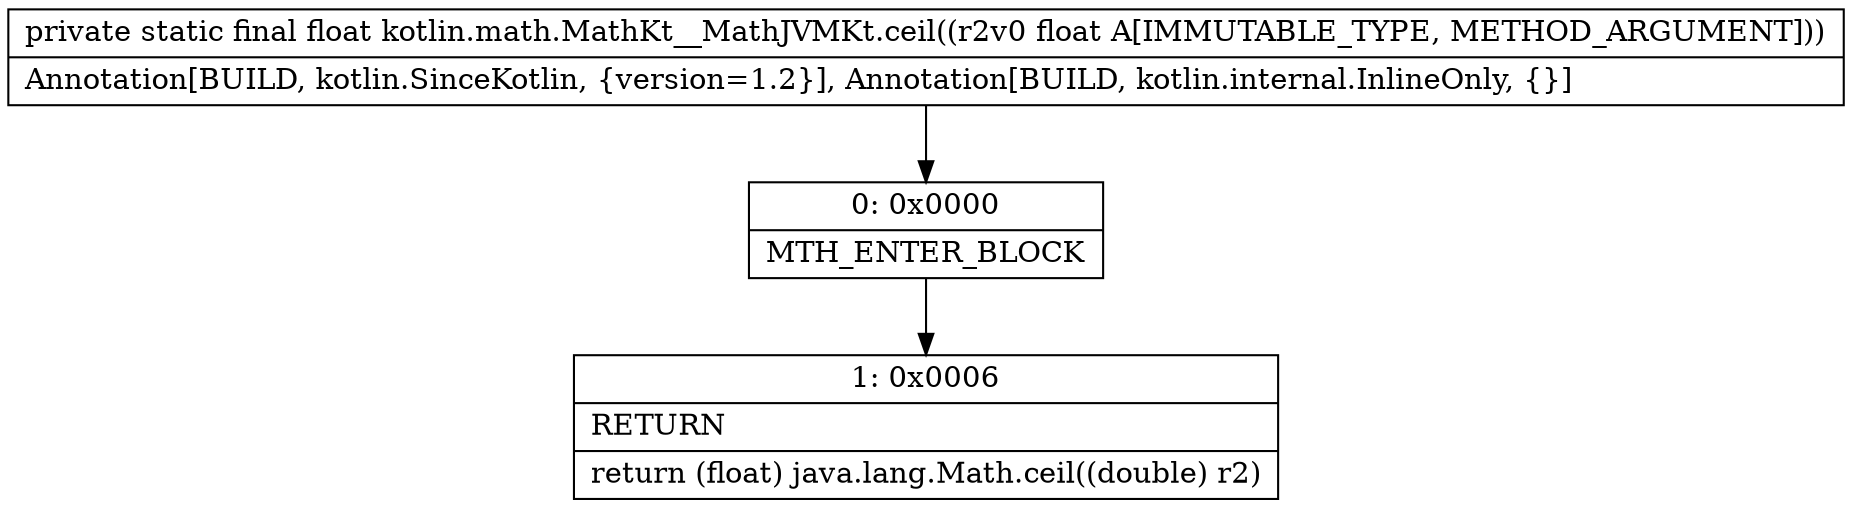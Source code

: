 digraph "CFG forkotlin.math.MathKt__MathJVMKt.ceil(F)F" {
Node_0 [shape=record,label="{0\:\ 0x0000|MTH_ENTER_BLOCK\l}"];
Node_1 [shape=record,label="{1\:\ 0x0006|RETURN\l|return (float) java.lang.Math.ceil((double) r2)\l}"];
MethodNode[shape=record,label="{private static final float kotlin.math.MathKt__MathJVMKt.ceil((r2v0 float A[IMMUTABLE_TYPE, METHOD_ARGUMENT]))  | Annotation[BUILD, kotlin.SinceKotlin, \{version=1.2\}], Annotation[BUILD, kotlin.internal.InlineOnly, \{\}]\l}"];
MethodNode -> Node_0;
Node_0 -> Node_1;
}

